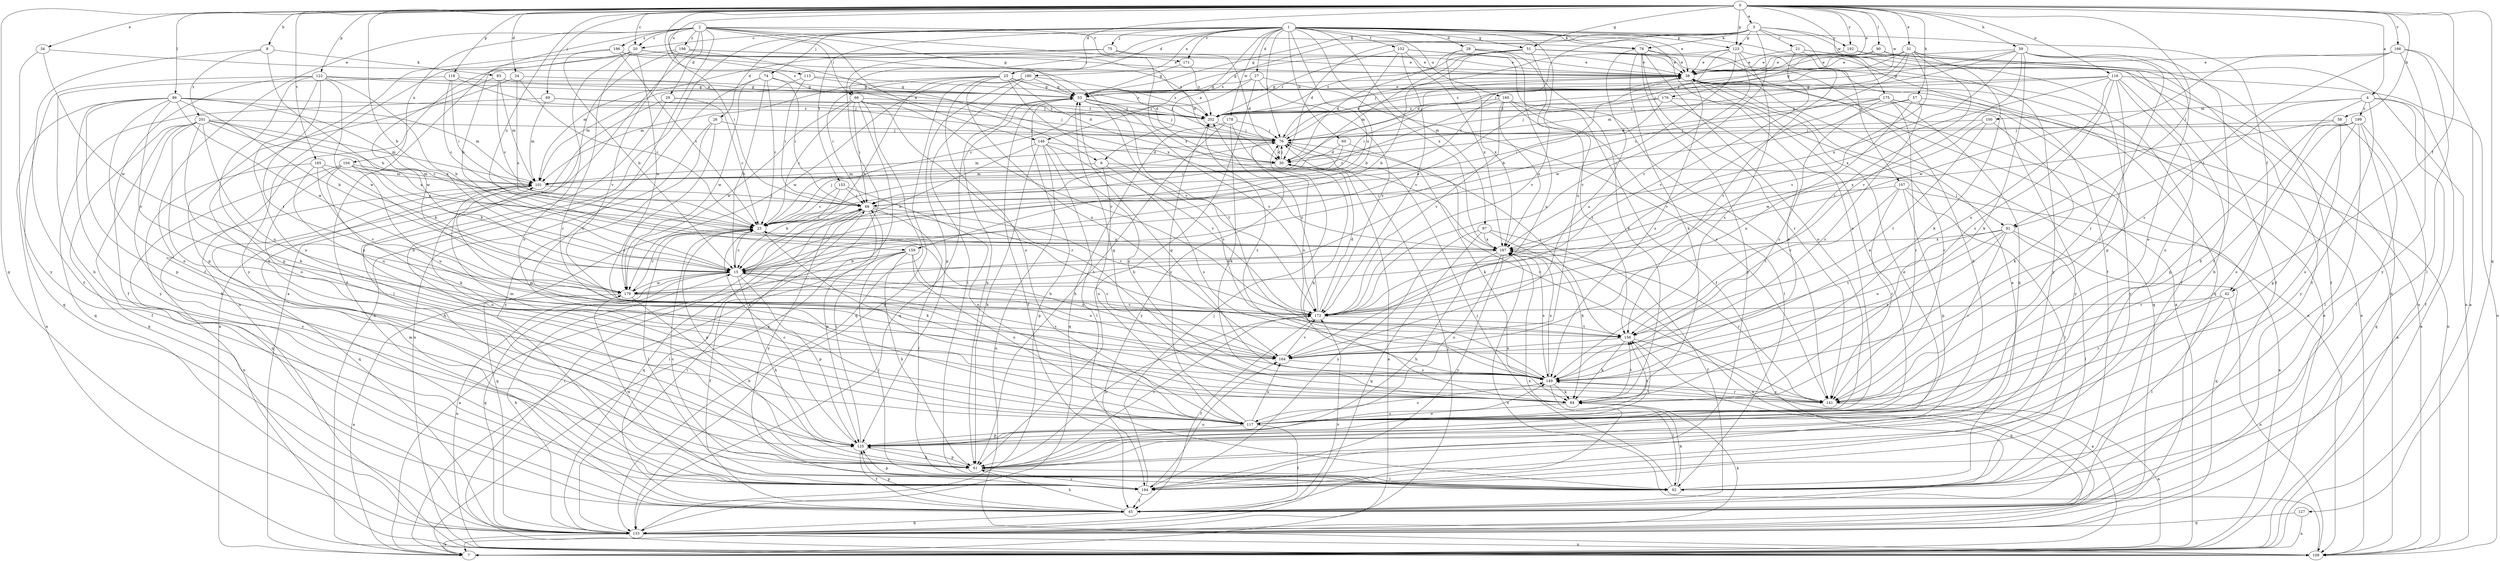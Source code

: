 strict digraph  {
0;
1;
2;
3;
4;
6;
7;
8;
15;
20;
21;
23;
24;
25;
26;
27;
28;
29;
30;
31;
34;
38;
42;
45;
51;
53;
57;
58;
59;
60;
61;
66;
68;
69;
74;
75;
76;
78;
83;
84;
86;
90;
91;
92;
97;
100;
101;
104;
107;
109;
113;
116;
117;
118;
122;
123;
125;
127;
133;
141;
146;
149;
152;
153;
156;
159;
160;
164;
165;
166;
171;
172;
175;
176;
178;
179;
180;
187;
192;
194;
196;
198;
199;
201;
202;
0 -> 3  [label=a];
0 -> 4  [label=a];
0 -> 8  [label=b];
0 -> 15  [label=b];
0 -> 20  [label=c];
0 -> 24  [label=d];
0 -> 25  [label=d];
0 -> 31  [label=e];
0 -> 34  [label=e];
0 -> 38  [label=e];
0 -> 42  [label=f];
0 -> 51  [label=g];
0 -> 57  [label=h];
0 -> 58  [label=h];
0 -> 59  [label=h];
0 -> 69  [label=j];
0 -> 86  [label=l];
0 -> 90  [label=l];
0 -> 91  [label=l];
0 -> 113  [label=o];
0 -> 116  [label=o];
0 -> 118  [label=p];
0 -> 122  [label=p];
0 -> 123  [label=p];
0 -> 127  [label=q];
0 -> 133  [label=q];
0 -> 146  [label=s];
0 -> 159  [label=u];
0 -> 165  [label=v];
0 -> 166  [label=v];
0 -> 175  [label=w];
0 -> 176  [label=w];
0 -> 192  [label=y];
1 -> 6  [label=a];
1 -> 20  [label=c];
1 -> 25  [label=d];
1 -> 26  [label=d];
1 -> 27  [label=d];
1 -> 28  [label=d];
1 -> 38  [label=e];
1 -> 42  [label=f];
1 -> 45  [label=f];
1 -> 51  [label=g];
1 -> 60  [label=h];
1 -> 61  [label=h];
1 -> 66  [label=i];
1 -> 74  [label=j];
1 -> 75  [label=j];
1 -> 76  [label=j];
1 -> 78  [label=k];
1 -> 97  [label=m];
1 -> 117  [label=o];
1 -> 123  [label=p];
1 -> 152  [label=t];
1 -> 153  [label=t];
1 -> 159  [label=u];
1 -> 160  [label=u];
1 -> 164  [label=u];
1 -> 171  [label=v];
1 -> 178  [label=w];
1 -> 180  [label=x];
1 -> 187  [label=x];
2 -> 6  [label=a];
2 -> 7  [label=a];
2 -> 15  [label=b];
2 -> 20  [label=c];
2 -> 29  [label=d];
2 -> 45  [label=f];
2 -> 53  [label=g];
2 -> 66  [label=i];
2 -> 68  [label=i];
2 -> 78  [label=k];
2 -> 104  [label=n];
2 -> 117  [label=o];
2 -> 171  [label=v];
2 -> 187  [label=x];
2 -> 196  [label=z];
2 -> 198  [label=z];
3 -> 21  [label=c];
3 -> 23  [label=c];
3 -> 30  [label=d];
3 -> 53  [label=g];
3 -> 78  [label=k];
3 -> 107  [label=n];
3 -> 109  [label=n];
3 -> 123  [label=p];
3 -> 146  [label=s];
3 -> 172  [label=v];
3 -> 192  [label=y];
4 -> 7  [label=a];
4 -> 45  [label=f];
4 -> 91  [label=l];
4 -> 100  [label=m];
4 -> 125  [label=p];
4 -> 194  [label=y];
4 -> 199  [label=z];
6 -> 91  [label=l];
6 -> 101  [label=m];
6 -> 117  [label=o];
6 -> 149  [label=s];
7 -> 38  [label=e];
7 -> 76  [label=j];
8 -> 15  [label=b];
8 -> 45  [label=f];
8 -> 83  [label=k];
8 -> 201  [label=z];
15 -> 23  [label=c];
15 -> 38  [label=e];
15 -> 61  [label=h];
15 -> 109  [label=n];
15 -> 125  [label=p];
15 -> 133  [label=q];
15 -> 149  [label=s];
15 -> 164  [label=u];
15 -> 179  [label=w];
20 -> 30  [label=d];
20 -> 38  [label=e];
20 -> 45  [label=f];
20 -> 117  [label=o];
20 -> 141  [label=r];
20 -> 179  [label=w];
20 -> 194  [label=y];
21 -> 38  [label=e];
21 -> 109  [label=n];
21 -> 156  [label=t];
21 -> 172  [label=v];
21 -> 194  [label=y];
23 -> 76  [label=j];
23 -> 84  [label=k];
23 -> 92  [label=l];
23 -> 125  [label=p];
23 -> 133  [label=q];
23 -> 187  [label=x];
24 -> 23  [label=c];
24 -> 53  [label=g];
24 -> 125  [label=p];
24 -> 187  [label=x];
25 -> 15  [label=b];
25 -> 30  [label=d];
25 -> 53  [label=g];
25 -> 68  [label=i];
25 -> 76  [label=j];
25 -> 101  [label=m];
25 -> 117  [label=o];
25 -> 164  [label=u];
25 -> 172  [label=v];
26 -> 76  [label=j];
26 -> 109  [label=n];
26 -> 149  [label=s];
26 -> 194  [label=y];
27 -> 23  [label=c];
27 -> 53  [label=g];
27 -> 61  [label=h];
27 -> 141  [label=r];
27 -> 172  [label=v];
28 -> 30  [label=d];
28 -> 38  [label=e];
28 -> 84  [label=k];
28 -> 164  [label=u];
28 -> 187  [label=x];
29 -> 7  [label=a];
29 -> 23  [label=c];
29 -> 92  [label=l];
29 -> 202  [label=z];
30 -> 7  [label=a];
30 -> 76  [label=j];
30 -> 84  [label=k];
30 -> 101  [label=m];
31 -> 23  [label=c];
31 -> 38  [label=e];
31 -> 45  [label=f];
31 -> 53  [label=g];
31 -> 76  [label=j];
31 -> 84  [label=k];
31 -> 101  [label=m];
31 -> 156  [label=t];
31 -> 172  [label=v];
34 -> 38  [label=e];
34 -> 179  [label=w];
34 -> 194  [label=y];
38 -> 53  [label=g];
38 -> 68  [label=i];
38 -> 109  [label=n];
38 -> 133  [label=q];
38 -> 149  [label=s];
42 -> 92  [label=l];
42 -> 109  [label=n];
42 -> 141  [label=r];
42 -> 172  [label=v];
45 -> 61  [label=h];
45 -> 68  [label=i];
45 -> 125  [label=p];
45 -> 133  [label=q];
45 -> 187  [label=x];
51 -> 15  [label=b];
51 -> 38  [label=e];
51 -> 53  [label=g];
51 -> 61  [label=h];
51 -> 101  [label=m];
51 -> 133  [label=q];
51 -> 172  [label=v];
51 -> 202  [label=z];
53 -> 38  [label=e];
53 -> 45  [label=f];
53 -> 61  [label=h];
53 -> 76  [label=j];
53 -> 133  [label=q];
53 -> 149  [label=s];
53 -> 156  [label=t];
53 -> 172  [label=v];
53 -> 202  [label=z];
57 -> 23  [label=c];
57 -> 149  [label=s];
57 -> 164  [label=u];
57 -> 194  [label=y];
57 -> 202  [label=z];
58 -> 76  [label=j];
58 -> 92  [label=l];
58 -> 117  [label=o];
58 -> 187  [label=x];
59 -> 38  [label=e];
59 -> 53  [label=g];
59 -> 61  [label=h];
59 -> 76  [label=j];
59 -> 84  [label=k];
59 -> 117  [label=o];
59 -> 141  [label=r];
59 -> 172  [label=v];
59 -> 187  [label=x];
60 -> 30  [label=d];
60 -> 68  [label=i];
60 -> 141  [label=r];
61 -> 38  [label=e];
61 -> 92  [label=l];
61 -> 125  [label=p];
61 -> 172  [label=v];
61 -> 194  [label=y];
66 -> 7  [label=a];
66 -> 23  [label=c];
66 -> 68  [label=i];
66 -> 133  [label=q];
66 -> 141  [label=r];
66 -> 172  [label=v];
66 -> 179  [label=w];
66 -> 202  [label=z];
68 -> 23  [label=c];
68 -> 92  [label=l];
68 -> 125  [label=p];
68 -> 133  [label=q];
68 -> 156  [label=t];
68 -> 172  [label=v];
68 -> 194  [label=y];
69 -> 76  [label=j];
69 -> 101  [label=m];
69 -> 133  [label=q];
69 -> 202  [label=z];
74 -> 7  [label=a];
74 -> 15  [label=b];
74 -> 23  [label=c];
74 -> 53  [label=g];
74 -> 68  [label=i];
74 -> 179  [label=w];
75 -> 7  [label=a];
75 -> 30  [label=d];
75 -> 38  [label=e];
75 -> 101  [label=m];
76 -> 30  [label=d];
76 -> 38  [label=e];
76 -> 84  [label=k];
76 -> 101  [label=m];
76 -> 194  [label=y];
78 -> 7  [label=a];
78 -> 38  [label=e];
78 -> 84  [label=k];
78 -> 117  [label=o];
78 -> 141  [label=r];
78 -> 164  [label=u];
78 -> 194  [label=y];
83 -> 23  [label=c];
83 -> 53  [label=g];
83 -> 101  [label=m];
83 -> 179  [label=w];
84 -> 53  [label=g];
84 -> 101  [label=m];
84 -> 117  [label=o];
84 -> 156  [label=t];
86 -> 15  [label=b];
86 -> 101  [label=m];
86 -> 109  [label=n];
86 -> 117  [label=o];
86 -> 125  [label=p];
86 -> 172  [label=v];
86 -> 179  [label=w];
86 -> 187  [label=x];
86 -> 194  [label=y];
86 -> 202  [label=z];
90 -> 30  [label=d];
90 -> 38  [label=e];
90 -> 45  [label=f];
90 -> 125  [label=p];
90 -> 202  [label=z];
91 -> 92  [label=l];
91 -> 133  [label=q];
91 -> 141  [label=r];
91 -> 149  [label=s];
91 -> 156  [label=t];
91 -> 164  [label=u];
91 -> 187  [label=x];
92 -> 23  [label=c];
92 -> 38  [label=e];
92 -> 76  [label=j];
92 -> 84  [label=k];
92 -> 125  [label=p];
97 -> 45  [label=f];
97 -> 84  [label=k];
97 -> 133  [label=q];
97 -> 187  [label=x];
97 -> 194  [label=y];
100 -> 76  [label=j];
100 -> 84  [label=k];
100 -> 156  [label=t];
100 -> 179  [label=w];
101 -> 68  [label=i];
101 -> 109  [label=n];
101 -> 117  [label=o];
101 -> 133  [label=q];
104 -> 15  [label=b];
104 -> 23  [label=c];
104 -> 61  [label=h];
104 -> 84  [label=k];
104 -> 101  [label=m];
104 -> 133  [label=q];
104 -> 164  [label=u];
107 -> 7  [label=a];
107 -> 68  [label=i];
107 -> 92  [label=l];
107 -> 125  [label=p];
107 -> 141  [label=r];
107 -> 156  [label=t];
109 -> 38  [label=e];
109 -> 68  [label=i];
109 -> 187  [label=x];
113 -> 53  [label=g];
113 -> 68  [label=i];
113 -> 101  [label=m];
113 -> 202  [label=z];
116 -> 53  [label=g];
116 -> 61  [label=h];
116 -> 109  [label=n];
116 -> 117  [label=o];
116 -> 141  [label=r];
116 -> 149  [label=s];
116 -> 164  [label=u];
116 -> 187  [label=x];
116 -> 202  [label=z];
117 -> 38  [label=e];
117 -> 45  [label=f];
117 -> 125  [label=p];
117 -> 149  [label=s];
117 -> 156  [label=t];
117 -> 164  [label=u];
117 -> 202  [label=z];
118 -> 23  [label=c];
118 -> 53  [label=g];
118 -> 61  [label=h];
118 -> 68  [label=i];
118 -> 76  [label=j];
122 -> 15  [label=b];
122 -> 45  [label=f];
122 -> 53  [label=g];
122 -> 76  [label=j];
122 -> 117  [label=o];
122 -> 125  [label=p];
122 -> 133  [label=q];
122 -> 156  [label=t];
122 -> 179  [label=w];
123 -> 15  [label=b];
123 -> 38  [label=e];
123 -> 45  [label=f];
123 -> 76  [label=j];
123 -> 149  [label=s];
123 -> 172  [label=v];
123 -> 179  [label=w];
125 -> 23  [label=c];
125 -> 45  [label=f];
125 -> 61  [label=h];
125 -> 68  [label=i];
125 -> 149  [label=s];
125 -> 156  [label=t];
127 -> 7  [label=a];
127 -> 133  [label=q];
133 -> 7  [label=a];
133 -> 15  [label=b];
133 -> 53  [label=g];
133 -> 68  [label=i];
133 -> 84  [label=k];
133 -> 109  [label=n];
133 -> 172  [label=v];
133 -> 187  [label=x];
141 -> 7  [label=a];
141 -> 53  [label=g];
141 -> 149  [label=s];
146 -> 15  [label=b];
146 -> 30  [label=d];
146 -> 61  [label=h];
146 -> 92  [label=l];
146 -> 109  [label=n];
146 -> 149  [label=s];
146 -> 172  [label=v];
149 -> 84  [label=k];
149 -> 92  [label=l];
149 -> 101  [label=m];
149 -> 141  [label=r];
149 -> 187  [label=x];
149 -> 202  [label=z];
152 -> 15  [label=b];
152 -> 38  [label=e];
152 -> 45  [label=f];
152 -> 172  [label=v];
152 -> 187  [label=x];
152 -> 202  [label=z];
153 -> 15  [label=b];
153 -> 23  [label=c];
153 -> 68  [label=i];
153 -> 117  [label=o];
156 -> 7  [label=a];
156 -> 76  [label=j];
156 -> 84  [label=k];
156 -> 133  [label=q];
156 -> 164  [label=u];
159 -> 7  [label=a];
159 -> 15  [label=b];
159 -> 45  [label=f];
159 -> 61  [label=h];
159 -> 92  [label=l];
159 -> 117  [label=o];
159 -> 164  [label=u];
160 -> 23  [label=c];
160 -> 92  [label=l];
160 -> 141  [label=r];
160 -> 156  [label=t];
160 -> 172  [label=v];
160 -> 187  [label=x];
160 -> 202  [label=z];
164 -> 23  [label=c];
164 -> 149  [label=s];
164 -> 172  [label=v];
165 -> 15  [label=b];
165 -> 101  [label=m];
165 -> 164  [label=u];
165 -> 172  [label=v];
165 -> 194  [label=y];
166 -> 7  [label=a];
166 -> 38  [label=e];
166 -> 92  [label=l];
166 -> 149  [label=s];
166 -> 179  [label=w];
166 -> 194  [label=y];
171 -> 53  [label=g];
171 -> 202  [label=z];
172 -> 15  [label=b];
172 -> 30  [label=d];
172 -> 45  [label=f];
172 -> 61  [label=h];
172 -> 156  [label=t];
172 -> 202  [label=z];
175 -> 30  [label=d];
175 -> 61  [label=h];
175 -> 109  [label=n];
175 -> 141  [label=r];
175 -> 149  [label=s];
175 -> 172  [label=v];
175 -> 194  [label=y];
175 -> 202  [label=z];
176 -> 68  [label=i];
176 -> 76  [label=j];
176 -> 141  [label=r];
176 -> 149  [label=s];
176 -> 202  [label=z];
178 -> 61  [label=h];
178 -> 76  [label=j];
178 -> 84  [label=k];
178 -> 133  [label=q];
178 -> 149  [label=s];
179 -> 7  [label=a];
179 -> 23  [label=c];
179 -> 61  [label=h];
179 -> 172  [label=v];
180 -> 53  [label=g];
180 -> 92  [label=l];
180 -> 125  [label=p];
180 -> 133  [label=q];
180 -> 179  [label=w];
180 -> 202  [label=z];
187 -> 15  [label=b];
187 -> 61  [label=h];
187 -> 117  [label=o];
187 -> 141  [label=r];
187 -> 149  [label=s];
187 -> 194  [label=y];
192 -> 38  [label=e];
192 -> 45  [label=f];
192 -> 109  [label=n];
194 -> 45  [label=f];
194 -> 76  [label=j];
194 -> 101  [label=m];
194 -> 164  [label=u];
194 -> 179  [label=w];
196 -> 15  [label=b];
196 -> 23  [label=c];
196 -> 38  [label=e];
196 -> 61  [label=h];
196 -> 202  [label=z];
198 -> 30  [label=d];
198 -> 38  [label=e];
198 -> 109  [label=n];
198 -> 125  [label=p];
198 -> 172  [label=v];
198 -> 187  [label=x];
199 -> 7  [label=a];
199 -> 76  [label=j];
199 -> 92  [label=l];
199 -> 117  [label=o];
199 -> 125  [label=p];
199 -> 133  [label=q];
199 -> 141  [label=r];
201 -> 23  [label=c];
201 -> 45  [label=f];
201 -> 61  [label=h];
201 -> 76  [label=j];
201 -> 84  [label=k];
201 -> 101  [label=m];
201 -> 117  [label=o];
201 -> 133  [label=q];
201 -> 164  [label=u];
201 -> 187  [label=x];
202 -> 76  [label=j];
}
